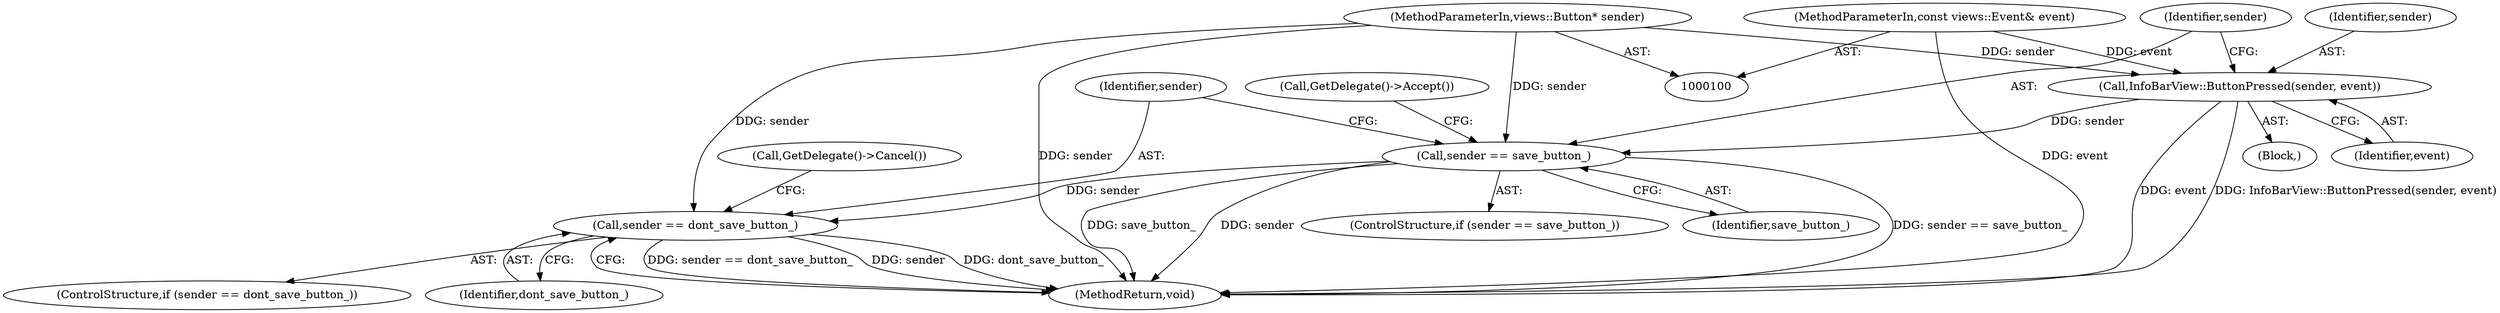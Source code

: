 digraph "0_Chrome_fc3c351a3d995f73ead5c92354396a7ec2b14e3f@pointer" {
"1000104" [label="(Call,InfoBarView::ButtonPressed(sender, event))"];
"1000101" [label="(MethodParameterIn,views::Button* sender)"];
"1000102" [label="(MethodParameterIn,const views::Event& event)"];
"1000108" [label="(Call,sender == save_button_)"];
"1000117" [label="(Call,sender == dont_save_button_)"];
"1000102" [label="(MethodParameterIn,const views::Event& event)"];
"1000113" [label="(Call,GetDelegate()->Accept())"];
"1000116" [label="(ControlStructure,if (sender == dont_save_button_))"];
"1000109" [label="(Identifier,sender)"];
"1000124" [label="(MethodReturn,void)"];
"1000117" [label="(Call,sender == dont_save_button_)"];
"1000122" [label="(Call,GetDelegate()->Cancel())"];
"1000107" [label="(ControlStructure,if (sender == save_button_))"];
"1000119" [label="(Identifier,dont_save_button_)"];
"1000103" [label="(Block,)"];
"1000106" [label="(Identifier,event)"];
"1000105" [label="(Identifier,sender)"];
"1000101" [label="(MethodParameterIn,views::Button* sender)"];
"1000110" [label="(Identifier,save_button_)"];
"1000104" [label="(Call,InfoBarView::ButtonPressed(sender, event))"];
"1000108" [label="(Call,sender == save_button_)"];
"1000118" [label="(Identifier,sender)"];
"1000104" -> "1000103"  [label="AST: "];
"1000104" -> "1000106"  [label="CFG: "];
"1000105" -> "1000104"  [label="AST: "];
"1000106" -> "1000104"  [label="AST: "];
"1000109" -> "1000104"  [label="CFG: "];
"1000104" -> "1000124"  [label="DDG: InfoBarView::ButtonPressed(sender, event)"];
"1000104" -> "1000124"  [label="DDG: event"];
"1000101" -> "1000104"  [label="DDG: sender"];
"1000102" -> "1000104"  [label="DDG: event"];
"1000104" -> "1000108"  [label="DDG: sender"];
"1000101" -> "1000100"  [label="AST: "];
"1000101" -> "1000124"  [label="DDG: sender"];
"1000101" -> "1000108"  [label="DDG: sender"];
"1000101" -> "1000117"  [label="DDG: sender"];
"1000102" -> "1000100"  [label="AST: "];
"1000102" -> "1000124"  [label="DDG: event"];
"1000108" -> "1000107"  [label="AST: "];
"1000108" -> "1000110"  [label="CFG: "];
"1000109" -> "1000108"  [label="AST: "];
"1000110" -> "1000108"  [label="AST: "];
"1000113" -> "1000108"  [label="CFG: "];
"1000118" -> "1000108"  [label="CFG: "];
"1000108" -> "1000124"  [label="DDG: sender == save_button_"];
"1000108" -> "1000124"  [label="DDG: save_button_"];
"1000108" -> "1000124"  [label="DDG: sender"];
"1000108" -> "1000117"  [label="DDG: sender"];
"1000117" -> "1000116"  [label="AST: "];
"1000117" -> "1000119"  [label="CFG: "];
"1000118" -> "1000117"  [label="AST: "];
"1000119" -> "1000117"  [label="AST: "];
"1000122" -> "1000117"  [label="CFG: "];
"1000124" -> "1000117"  [label="CFG: "];
"1000117" -> "1000124"  [label="DDG: sender == dont_save_button_"];
"1000117" -> "1000124"  [label="DDG: sender"];
"1000117" -> "1000124"  [label="DDG: dont_save_button_"];
}
